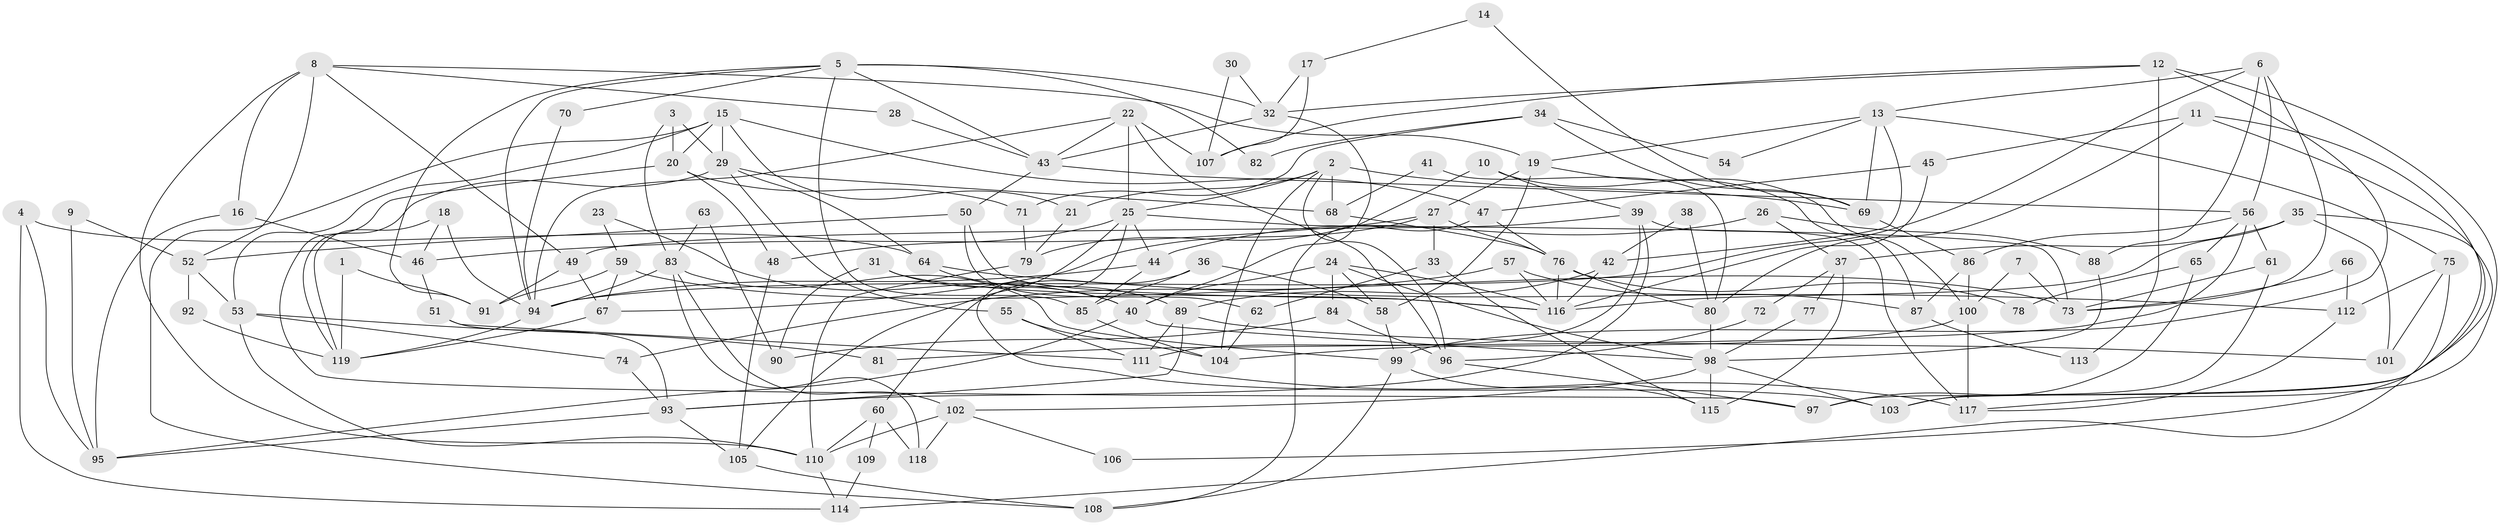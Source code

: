 // Generated by graph-tools (version 1.1) at 2025/14/03/09/25 04:14:55]
// undirected, 119 vertices, 238 edges
graph export_dot {
graph [start="1"]
  node [color=gray90,style=filled];
  1;
  2;
  3;
  4;
  5;
  6;
  7;
  8;
  9;
  10;
  11;
  12;
  13;
  14;
  15;
  16;
  17;
  18;
  19;
  20;
  21;
  22;
  23;
  24;
  25;
  26;
  27;
  28;
  29;
  30;
  31;
  32;
  33;
  34;
  35;
  36;
  37;
  38;
  39;
  40;
  41;
  42;
  43;
  44;
  45;
  46;
  47;
  48;
  49;
  50;
  51;
  52;
  53;
  54;
  55;
  56;
  57;
  58;
  59;
  60;
  61;
  62;
  63;
  64;
  65;
  66;
  67;
  68;
  69;
  70;
  71;
  72;
  73;
  74;
  75;
  76;
  77;
  78;
  79;
  80;
  81;
  82;
  83;
  84;
  85;
  86;
  87;
  88;
  89;
  90;
  91;
  92;
  93;
  94;
  95;
  96;
  97;
  98;
  99;
  100;
  101;
  102;
  103;
  104;
  105;
  106;
  107;
  108;
  109;
  110;
  111;
  112;
  113;
  114;
  115;
  116;
  117;
  118;
  119;
  1 -- 91;
  1 -- 119;
  2 -- 21;
  2 -- 68;
  2 -- 25;
  2 -- 69;
  2 -- 96;
  2 -- 104;
  3 -- 29;
  3 -- 20;
  3 -- 83;
  4 -- 64;
  4 -- 95;
  4 -- 114;
  5 -- 94;
  5 -- 32;
  5 -- 43;
  5 -- 70;
  5 -- 82;
  5 -- 85;
  5 -- 91;
  6 -- 73;
  6 -- 94;
  6 -- 13;
  6 -- 56;
  6 -- 88;
  7 -- 100;
  7 -- 73;
  8 -- 52;
  8 -- 19;
  8 -- 16;
  8 -- 28;
  8 -- 49;
  8 -- 110;
  9 -- 95;
  9 -- 52;
  10 -- 87;
  10 -- 39;
  10 -- 79;
  11 -- 103;
  11 -- 80;
  11 -- 45;
  11 -- 97;
  12 -- 117;
  12 -- 99;
  12 -- 32;
  12 -- 107;
  12 -- 113;
  13 -- 19;
  13 -- 42;
  13 -- 54;
  13 -- 69;
  13 -- 75;
  14 -- 69;
  14 -- 17;
  15 -- 108;
  15 -- 20;
  15 -- 21;
  15 -- 29;
  15 -- 47;
  15 -- 53;
  16 -- 46;
  16 -- 95;
  17 -- 32;
  17 -- 107;
  18 -- 94;
  18 -- 119;
  18 -- 46;
  19 -- 58;
  19 -- 100;
  19 -- 27;
  20 -- 97;
  20 -- 48;
  20 -- 71;
  21 -- 79;
  22 -- 43;
  22 -- 94;
  22 -- 25;
  22 -- 96;
  22 -- 107;
  23 -- 59;
  23 -- 40;
  24 -- 40;
  24 -- 116;
  24 -- 58;
  24 -- 84;
  24 -- 98;
  25 -- 44;
  25 -- 48;
  25 -- 73;
  25 -- 103;
  25 -- 105;
  26 -- 44;
  26 -- 88;
  26 -- 37;
  27 -- 67;
  27 -- 33;
  27 -- 46;
  27 -- 76;
  28 -- 43;
  29 -- 55;
  29 -- 64;
  29 -- 68;
  29 -- 119;
  30 -- 107;
  30 -- 32;
  31 -- 40;
  31 -- 116;
  31 -- 90;
  32 -- 40;
  32 -- 43;
  33 -- 115;
  33 -- 62;
  34 -- 69;
  34 -- 71;
  34 -- 54;
  34 -- 82;
  35 -- 116;
  35 -- 101;
  35 -- 37;
  35 -- 106;
  36 -- 58;
  36 -- 85;
  36 -- 60;
  37 -- 72;
  37 -- 77;
  37 -- 115;
  38 -- 80;
  38 -- 42;
  39 -- 111;
  39 -- 117;
  39 -- 49;
  39 -- 93;
  40 -- 98;
  40 -- 95;
  41 -- 68;
  41 -- 80;
  42 -- 89;
  42 -- 116;
  43 -- 50;
  43 -- 56;
  44 -- 85;
  44 -- 94;
  45 -- 116;
  45 -- 47;
  46 -- 51;
  47 -- 76;
  47 -- 108;
  48 -- 105;
  49 -- 67;
  49 -- 91;
  50 -- 116;
  50 -- 52;
  50 -- 62;
  51 -- 93;
  51 -- 111;
  52 -- 53;
  52 -- 92;
  53 -- 110;
  53 -- 74;
  53 -- 81;
  55 -- 104;
  55 -- 111;
  56 -- 61;
  56 -- 65;
  56 -- 81;
  56 -- 86;
  57 -- 116;
  57 -- 74;
  57 -- 87;
  58 -- 99;
  59 -- 91;
  59 -- 67;
  59 -- 73;
  60 -- 110;
  60 -- 109;
  60 -- 118;
  61 -- 73;
  61 -- 103;
  62 -- 104;
  63 -- 83;
  63 -- 90;
  64 -- 89;
  64 -- 112;
  65 -- 97;
  65 -- 78;
  66 -- 112;
  66 -- 73;
  67 -- 119;
  68 -- 76;
  69 -- 86;
  70 -- 94;
  71 -- 79;
  72 -- 96;
  74 -- 93;
  75 -- 114;
  75 -- 101;
  75 -- 112;
  76 -- 78;
  76 -- 80;
  76 -- 116;
  77 -- 98;
  79 -- 110;
  80 -- 98;
  83 -- 118;
  83 -- 94;
  83 -- 99;
  83 -- 102;
  84 -- 96;
  84 -- 90;
  85 -- 104;
  86 -- 87;
  86 -- 100;
  87 -- 113;
  88 -- 98;
  89 -- 93;
  89 -- 111;
  89 -- 101;
  92 -- 119;
  93 -- 105;
  93 -- 95;
  94 -- 119;
  96 -- 97;
  98 -- 103;
  98 -- 102;
  98 -- 115;
  99 -- 115;
  99 -- 108;
  100 -- 104;
  100 -- 117;
  102 -- 106;
  102 -- 110;
  102 -- 118;
  105 -- 108;
  109 -- 114;
  110 -- 114;
  111 -- 117;
  112 -- 117;
}
